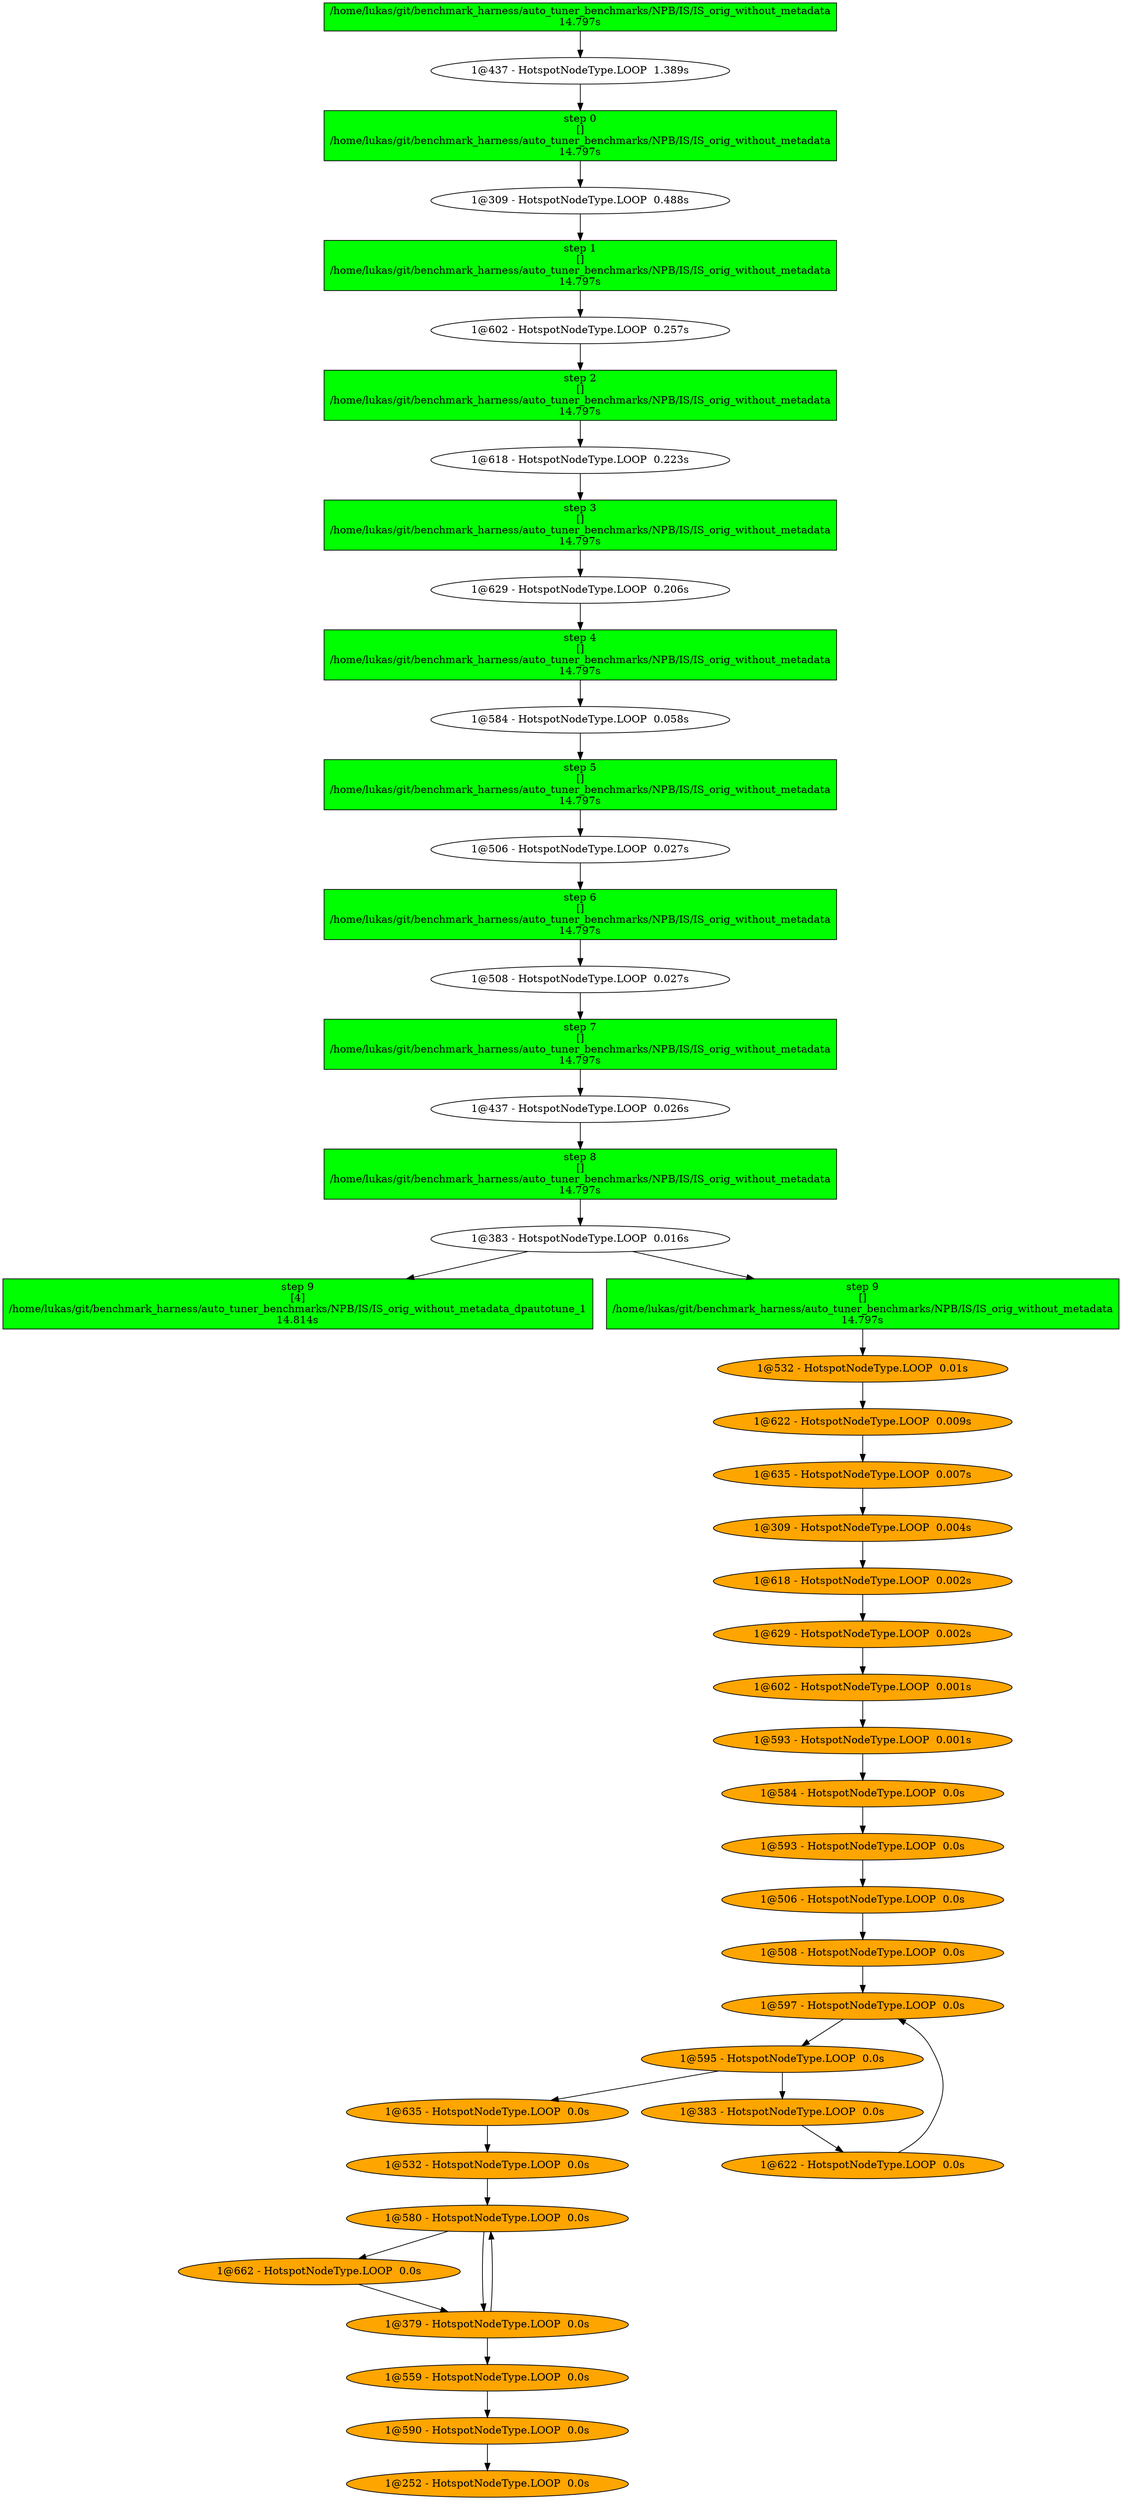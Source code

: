 strict digraph  {
"/home/lukas/git/benchmark_harness/auto_tuner_benchmarks/NPB/IS/IS_orig_without_metadata\n14.797s" [color=black, fillcolor=green, style=filled, shape=box];
"1@437 - HotspotNodeType.LOOP  1.389s" [color=black, fillcolor=white, style=filled];
"step 0\n[]\n/home/lukas/git/benchmark_harness/auto_tuner_benchmarks/NPB/IS/IS_orig_without_metadata\n14.797s" [color=black, fillcolor=green, shape=box, style=filled];
"1@309 - HotspotNodeType.LOOP  0.488s" [color=black, fillcolor=white, style=filled];
"step 1\n[]\n/home/lukas/git/benchmark_harness/auto_tuner_benchmarks/NPB/IS/IS_orig_without_metadata\n14.797s" [color=black, fillcolor=green, shape=box, style=filled];
"1@602 - HotspotNodeType.LOOP  0.257s" [color=black, fillcolor=white, style=filled];
"step 2\n[]\n/home/lukas/git/benchmark_harness/auto_tuner_benchmarks/NPB/IS/IS_orig_without_metadata\n14.797s" [color=black, fillcolor=green, shape=box, style=filled];
"1@618 - HotspotNodeType.LOOP  0.223s" [color=black, fillcolor=white, style=filled];
"step 3\n[]\n/home/lukas/git/benchmark_harness/auto_tuner_benchmarks/NPB/IS/IS_orig_without_metadata\n14.797s" [color=black, fillcolor=green, shape=box, style=filled];
"1@629 - HotspotNodeType.LOOP  0.206s" [color=black, fillcolor=white, style=filled];
"step 4\n[]\n/home/lukas/git/benchmark_harness/auto_tuner_benchmarks/NPB/IS/IS_orig_without_metadata\n14.797s" [color=black, fillcolor=green, shape=box, style=filled];
"1@584 - HotspotNodeType.LOOP  0.058s" [color=black, fillcolor=white, style=filled];
"step 5\n[]\n/home/lukas/git/benchmark_harness/auto_tuner_benchmarks/NPB/IS/IS_orig_without_metadata\n14.797s" [color=black, fillcolor=green, shape=box, style=filled];
"1@506 - HotspotNodeType.LOOP  0.027s" [color=black, fillcolor=white, style=filled];
"step 6\n[]\n/home/lukas/git/benchmark_harness/auto_tuner_benchmarks/NPB/IS/IS_orig_without_metadata\n14.797s" [color=black, fillcolor=green, shape=box, style=filled];
"1@508 - HotspotNodeType.LOOP  0.027s" [color=black, fillcolor=white, style=filled];
"step 7\n[]\n/home/lukas/git/benchmark_harness/auto_tuner_benchmarks/NPB/IS/IS_orig_without_metadata\n14.797s" [color=black, fillcolor=green, shape=box, style=filled];
"1@437 - HotspotNodeType.LOOP  0.026s" [color=black, fillcolor=white, style=filled];
"step 8\n[]\n/home/lukas/git/benchmark_harness/auto_tuner_benchmarks/NPB/IS/IS_orig_without_metadata\n14.797s" [color=black, fillcolor=green, shape=box, style=filled];
"1@383 - HotspotNodeType.LOOP  0.016s" [color=black, fillcolor=white, style=filled];
"step 9\n[4]\n/home/lukas/git/benchmark_harness/auto_tuner_benchmarks/NPB/IS/IS_orig_without_metadata_dpautotune_1\n14.814s" [color=black, fillcolor=green, shape=box, style=filled];
"step 9\n[]\n/home/lukas/git/benchmark_harness/auto_tuner_benchmarks/NPB/IS/IS_orig_without_metadata\n14.797s" [color=black, fillcolor=green, shape=box, style=filled];
"1@532 - HotspotNodeType.LOOP  0.01s" [color=black, fillcolor=orange, style=filled];
"1@622 - HotspotNodeType.LOOP  0.009s" [color=black, fillcolor=orange, style=filled];
"1@635 - HotspotNodeType.LOOP  0.007s" [color=black, fillcolor=orange, style=filled];
"1@309 - HotspotNodeType.LOOP  0.004s" [color=black, fillcolor=orange, style=filled];
"1@618 - HotspotNodeType.LOOP  0.002s" [color=black, fillcolor=orange, style=filled];
"1@629 - HotspotNodeType.LOOP  0.002s" [color=black, fillcolor=orange, style=filled];
"1@602 - HotspotNodeType.LOOP  0.001s" [color=black, fillcolor=orange, style=filled];
"1@593 - HotspotNodeType.LOOP  0.001s" [color=black, fillcolor=orange, style=filled];
"1@584 - HotspotNodeType.LOOP  0.0s" [color=black, fillcolor=orange, style=filled];
"1@593 - HotspotNodeType.LOOP  0.0s" [color=black, fillcolor=orange, style=filled];
"1@506 - HotspotNodeType.LOOP  0.0s" [color=black, fillcolor=orange, style=filled];
"1@508 - HotspotNodeType.LOOP  0.0s" [color=black, fillcolor=orange, style=filled];
"1@597 - HotspotNodeType.LOOP  0.0s" [color=black, fillcolor=orange, style=filled];
"1@595 - HotspotNodeType.LOOP  0.0s" [color=black, fillcolor=orange, style=filled];
"1@383 - HotspotNodeType.LOOP  0.0s" [color=black, fillcolor=orange, style=filled];
"1@622 - HotspotNodeType.LOOP  0.0s" [color=black, fillcolor=orange, style=filled];
"1@635 - HotspotNodeType.LOOP  0.0s" [color=black, fillcolor=orange, style=filled];
"1@532 - HotspotNodeType.LOOP  0.0s" [color=black, fillcolor=orange, style=filled];
"1@580 - HotspotNodeType.LOOP  0.0s" [color=black, fillcolor=orange, style=filled];
"1@662 - HotspotNodeType.LOOP  0.0s" [color=black, fillcolor=orange, style=filled];
"1@379 - HotspotNodeType.LOOP  0.0s" [color=black, fillcolor=orange, style=filled];
"1@559 - HotspotNodeType.LOOP  0.0s" [color=black, fillcolor=orange, style=filled];
"1@590 - HotspotNodeType.LOOP  0.0s" [color=black, fillcolor=orange, style=filled];
"1@252 - HotspotNodeType.LOOP  0.0s" [color=black, fillcolor=orange, style=filled];
"/home/lukas/git/benchmark_harness/auto_tuner_benchmarks/NPB/IS/IS_orig_without_metadata\n14.797s" -> "1@437 - HotspotNodeType.LOOP  1.389s";
"1@437 - HotspotNodeType.LOOP  1.389s" -> "step 0\n[]\n/home/lukas/git/benchmark_harness/auto_tuner_benchmarks/NPB/IS/IS_orig_without_metadata\n14.797s";
"step 0\n[]\n/home/lukas/git/benchmark_harness/auto_tuner_benchmarks/NPB/IS/IS_orig_without_metadata\n14.797s" -> "1@309 - HotspotNodeType.LOOP  0.488s";
"1@309 - HotspotNodeType.LOOP  0.488s" -> "step 1\n[]\n/home/lukas/git/benchmark_harness/auto_tuner_benchmarks/NPB/IS/IS_orig_without_metadata\n14.797s";
"step 1\n[]\n/home/lukas/git/benchmark_harness/auto_tuner_benchmarks/NPB/IS/IS_orig_without_metadata\n14.797s" -> "1@602 - HotspotNodeType.LOOP  0.257s";
"1@602 - HotspotNodeType.LOOP  0.257s" -> "step 2\n[]\n/home/lukas/git/benchmark_harness/auto_tuner_benchmarks/NPB/IS/IS_orig_without_metadata\n14.797s";
"step 2\n[]\n/home/lukas/git/benchmark_harness/auto_tuner_benchmarks/NPB/IS/IS_orig_without_metadata\n14.797s" -> "1@618 - HotspotNodeType.LOOP  0.223s";
"1@618 - HotspotNodeType.LOOP  0.223s" -> "step 3\n[]\n/home/lukas/git/benchmark_harness/auto_tuner_benchmarks/NPB/IS/IS_orig_without_metadata\n14.797s";
"step 3\n[]\n/home/lukas/git/benchmark_harness/auto_tuner_benchmarks/NPB/IS/IS_orig_without_metadata\n14.797s" -> "1@629 - HotspotNodeType.LOOP  0.206s";
"1@629 - HotspotNodeType.LOOP  0.206s" -> "step 4\n[]\n/home/lukas/git/benchmark_harness/auto_tuner_benchmarks/NPB/IS/IS_orig_without_metadata\n14.797s";
"step 4\n[]\n/home/lukas/git/benchmark_harness/auto_tuner_benchmarks/NPB/IS/IS_orig_without_metadata\n14.797s" -> "1@584 - HotspotNodeType.LOOP  0.058s";
"1@584 - HotspotNodeType.LOOP  0.058s" -> "step 5\n[]\n/home/lukas/git/benchmark_harness/auto_tuner_benchmarks/NPB/IS/IS_orig_without_metadata\n14.797s";
"step 5\n[]\n/home/lukas/git/benchmark_harness/auto_tuner_benchmarks/NPB/IS/IS_orig_without_metadata\n14.797s" -> "1@506 - HotspotNodeType.LOOP  0.027s";
"1@506 - HotspotNodeType.LOOP  0.027s" -> "step 6\n[]\n/home/lukas/git/benchmark_harness/auto_tuner_benchmarks/NPB/IS/IS_orig_without_metadata\n14.797s";
"step 6\n[]\n/home/lukas/git/benchmark_harness/auto_tuner_benchmarks/NPB/IS/IS_orig_without_metadata\n14.797s" -> "1@508 - HotspotNodeType.LOOP  0.027s";
"1@508 - HotspotNodeType.LOOP  0.027s" -> "step 7\n[]\n/home/lukas/git/benchmark_harness/auto_tuner_benchmarks/NPB/IS/IS_orig_without_metadata\n14.797s";
"step 7\n[]\n/home/lukas/git/benchmark_harness/auto_tuner_benchmarks/NPB/IS/IS_orig_without_metadata\n14.797s" -> "1@437 - HotspotNodeType.LOOP  0.026s";
"1@437 - HotspotNodeType.LOOP  0.026s" -> "step 8\n[]\n/home/lukas/git/benchmark_harness/auto_tuner_benchmarks/NPB/IS/IS_orig_without_metadata\n14.797s";
"step 8\n[]\n/home/lukas/git/benchmark_harness/auto_tuner_benchmarks/NPB/IS/IS_orig_without_metadata\n14.797s" -> "1@383 - HotspotNodeType.LOOP  0.016s";
"1@383 - HotspotNodeType.LOOP  0.016s" -> "step 9\n[4]\n/home/lukas/git/benchmark_harness/auto_tuner_benchmarks/NPB/IS/IS_orig_without_metadata_dpautotune_1\n14.814s";
"1@383 - HotspotNodeType.LOOP  0.016s" -> "step 9\n[]\n/home/lukas/git/benchmark_harness/auto_tuner_benchmarks/NPB/IS/IS_orig_without_metadata\n14.797s";
"step 9\n[]\n/home/lukas/git/benchmark_harness/auto_tuner_benchmarks/NPB/IS/IS_orig_without_metadata\n14.797s" -> "1@532 - HotspotNodeType.LOOP  0.01s";
"1@532 - HotspotNodeType.LOOP  0.01s" -> "1@622 - HotspotNodeType.LOOP  0.009s";
"1@622 - HotspotNodeType.LOOP  0.009s" -> "1@635 - HotspotNodeType.LOOP  0.007s";
"1@635 - HotspotNodeType.LOOP  0.007s" -> "1@309 - HotspotNodeType.LOOP  0.004s";
"1@309 - HotspotNodeType.LOOP  0.004s" -> "1@618 - HotspotNodeType.LOOP  0.002s";
"1@618 - HotspotNodeType.LOOP  0.002s" -> "1@629 - HotspotNodeType.LOOP  0.002s";
"1@629 - HotspotNodeType.LOOP  0.002s" -> "1@602 - HotspotNodeType.LOOP  0.001s";
"1@602 - HotspotNodeType.LOOP  0.001s" -> "1@593 - HotspotNodeType.LOOP  0.001s";
"1@593 - HotspotNodeType.LOOP  0.001s" -> "1@584 - HotspotNodeType.LOOP  0.0s";
"1@584 - HotspotNodeType.LOOP  0.0s" -> "1@593 - HotspotNodeType.LOOP  0.0s";
"1@593 - HotspotNodeType.LOOP  0.0s" -> "1@506 - HotspotNodeType.LOOP  0.0s";
"1@506 - HotspotNodeType.LOOP  0.0s" -> "1@508 - HotspotNodeType.LOOP  0.0s";
"1@508 - HotspotNodeType.LOOP  0.0s" -> "1@597 - HotspotNodeType.LOOP  0.0s";
"1@597 - HotspotNodeType.LOOP  0.0s" -> "1@595 - HotspotNodeType.LOOP  0.0s";
"1@595 - HotspotNodeType.LOOP  0.0s" -> "1@383 - HotspotNodeType.LOOP  0.0s";
"1@595 - HotspotNodeType.LOOP  0.0s" -> "1@635 - HotspotNodeType.LOOP  0.0s";
"1@383 - HotspotNodeType.LOOP  0.0s" -> "1@622 - HotspotNodeType.LOOP  0.0s";
"1@622 - HotspotNodeType.LOOP  0.0s" -> "1@597 - HotspotNodeType.LOOP  0.0s";
"1@635 - HotspotNodeType.LOOP  0.0s" -> "1@532 - HotspotNodeType.LOOP  0.0s";
"1@532 - HotspotNodeType.LOOP  0.0s" -> "1@580 - HotspotNodeType.LOOP  0.0s";
"1@580 - HotspotNodeType.LOOP  0.0s" -> "1@662 - HotspotNodeType.LOOP  0.0s";
"1@580 - HotspotNodeType.LOOP  0.0s" -> "1@379 - HotspotNodeType.LOOP  0.0s";
"1@662 - HotspotNodeType.LOOP  0.0s" -> "1@379 - HotspotNodeType.LOOP  0.0s";
"1@379 - HotspotNodeType.LOOP  0.0s" -> "1@580 - HotspotNodeType.LOOP  0.0s";
"1@379 - HotspotNodeType.LOOP  0.0s" -> "1@559 - HotspotNodeType.LOOP  0.0s";
"1@559 - HotspotNodeType.LOOP  0.0s" -> "1@590 - HotspotNodeType.LOOP  0.0s";
"1@590 - HotspotNodeType.LOOP  0.0s" -> "1@252 - HotspotNodeType.LOOP  0.0s";
}
